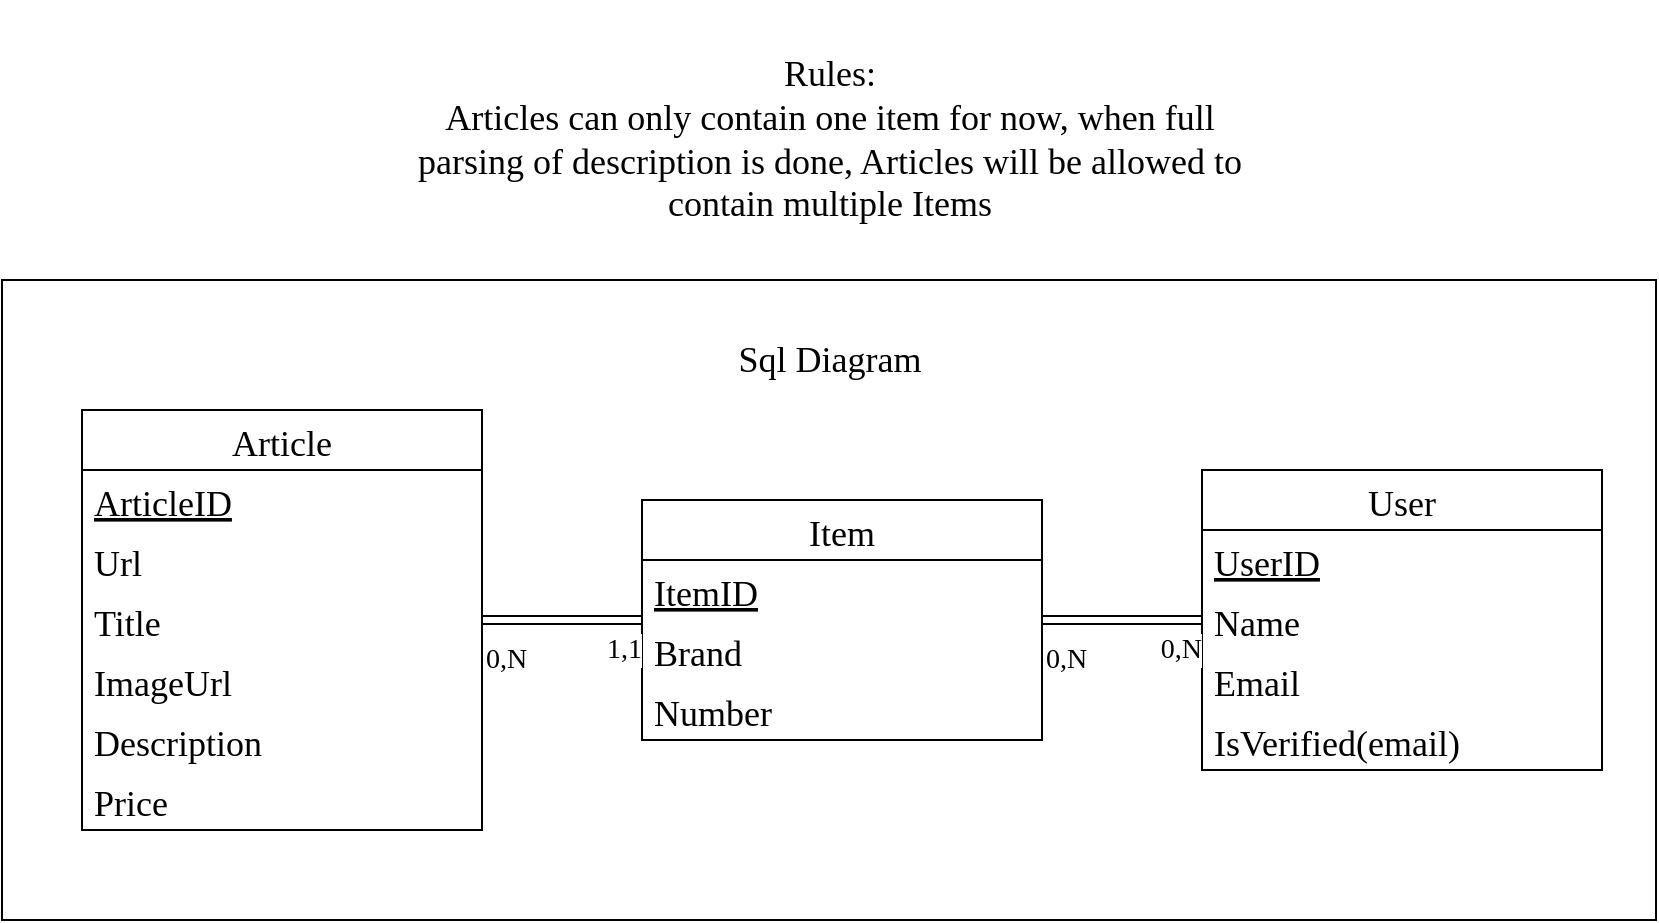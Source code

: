 <mxfile>
    <diagram id="4TMG3HaryUh4EldR7Frc" name="Page-1">
        <mxGraphModel dx="1719" dy="840" grid="1" gridSize="10" guides="1" tooltips="1" connect="1" arrows="1" fold="1" page="1" pageScale="1" pageWidth="827" pageHeight="1169" math="0" shadow="0">
            <root>
                <mxCell id="0"/>
                <mxCell id="1" parent="0"/>
                <mxCell id="40" value="" style="rounded=0;whiteSpace=wrap;html=1;fontFamily=Unispace;fontSize=18;fillColor=none;" vertex="1" parent="1">
                    <mxGeometry y="200" width="827" height="320" as="geometry"/>
                </mxCell>
                <mxCell id="13" value="Article" style="swimlane;fontStyle=0;childLayout=stackLayout;horizontal=1;startSize=30;horizontalStack=0;resizeParent=1;resizeParentMax=0;resizeLast=0;collapsible=1;marginBottom=0;fontFamily=Unispace;fontSize=18;" vertex="1" parent="1">
                    <mxGeometry x="40" y="265" width="200" height="210" as="geometry"/>
                </mxCell>
                <mxCell id="14" value="ArticleID" style="text;strokeColor=none;fillColor=none;align=left;verticalAlign=middle;spacingLeft=4;spacingRight=4;overflow=hidden;points=[[0,0.5],[1,0.5]];portConstraint=eastwest;rotatable=0;fontFamily=Unispace;fontSize=18;fontStyle=4" vertex="1" parent="13">
                    <mxGeometry y="30" width="200" height="30" as="geometry"/>
                </mxCell>
                <mxCell id="15" value="Url" style="text;strokeColor=none;fillColor=none;align=left;verticalAlign=middle;spacingLeft=4;spacingRight=4;overflow=hidden;points=[[0,0.5],[1,0.5]];portConstraint=eastwest;rotatable=0;fontFamily=Unispace;fontSize=18;" vertex="1" parent="13">
                    <mxGeometry y="60" width="200" height="30" as="geometry"/>
                </mxCell>
                <mxCell id="16" value="Title" style="text;strokeColor=none;fillColor=none;align=left;verticalAlign=middle;spacingLeft=4;spacingRight=4;overflow=hidden;points=[[0,0.5],[1,0.5]];portConstraint=eastwest;rotatable=0;fontFamily=Unispace;fontSize=18;" vertex="1" parent="13">
                    <mxGeometry y="90" width="200" height="30" as="geometry"/>
                </mxCell>
                <mxCell id="17" value="ImageUrl" style="text;strokeColor=none;fillColor=none;align=left;verticalAlign=middle;spacingLeft=4;spacingRight=4;overflow=hidden;points=[[0,0.5],[1,0.5]];portConstraint=eastwest;rotatable=0;fontFamily=Unispace;fontSize=18;" vertex="1" parent="13">
                    <mxGeometry y="120" width="200" height="30" as="geometry"/>
                </mxCell>
                <mxCell id="18" value="Description" style="text;strokeColor=none;fillColor=none;align=left;verticalAlign=middle;spacingLeft=4;spacingRight=4;overflow=hidden;points=[[0,0.5],[1,0.5]];portConstraint=eastwest;rotatable=0;fontFamily=Unispace;fontSize=18;" vertex="1" parent="13">
                    <mxGeometry y="150" width="200" height="30" as="geometry"/>
                </mxCell>
                <mxCell id="19" value="Price" style="text;strokeColor=none;fillColor=none;align=left;verticalAlign=middle;spacingLeft=4;spacingRight=4;overflow=hidden;points=[[0,0.5],[1,0.5]];portConstraint=eastwest;rotatable=0;fontFamily=Unispace;fontSize=18;" vertex="1" parent="13">
                    <mxGeometry y="180" width="200" height="30" as="geometry"/>
                </mxCell>
                <mxCell id="22" value="User" style="swimlane;fontStyle=0;childLayout=stackLayout;horizontal=1;startSize=30;horizontalStack=0;resizeParent=1;resizeParentMax=0;resizeLast=0;collapsible=1;marginBottom=0;fontFamily=Unispace;fontSize=18;" vertex="1" parent="1">
                    <mxGeometry x="600" y="295" width="200" height="150" as="geometry"/>
                </mxCell>
                <mxCell id="23" value="UserID" style="text;strokeColor=none;fillColor=none;align=left;verticalAlign=middle;spacingLeft=4;spacingRight=4;overflow=hidden;points=[[0,0.5],[1,0.5]];portConstraint=eastwest;rotatable=0;fontFamily=Unispace;fontSize=18;fontStyle=4" vertex="1" parent="22">
                    <mxGeometry y="30" width="200" height="30" as="geometry"/>
                </mxCell>
                <mxCell id="24" value="Name" style="text;strokeColor=none;fillColor=none;align=left;verticalAlign=middle;spacingLeft=4;spacingRight=4;overflow=hidden;points=[[0,0.5],[1,0.5]];portConstraint=eastwest;rotatable=0;fontFamily=Unispace;fontSize=18;" vertex="1" parent="22">
                    <mxGeometry y="60" width="200" height="30" as="geometry"/>
                </mxCell>
                <mxCell id="31" value="Email" style="text;strokeColor=none;fillColor=none;align=left;verticalAlign=middle;spacingLeft=4;spacingRight=4;overflow=hidden;points=[[0,0.5],[1,0.5]];portConstraint=eastwest;rotatable=0;fontFamily=Unispace;fontSize=18;" vertex="1" parent="22">
                    <mxGeometry y="90" width="200" height="30" as="geometry"/>
                </mxCell>
                <mxCell id="32" value="IsVerified(email)" style="text;strokeColor=none;fillColor=none;align=left;verticalAlign=middle;spacingLeft=4;spacingRight=4;overflow=hidden;points=[[0,0.5],[1,0.5]];portConstraint=eastwest;rotatable=0;fontFamily=Unispace;fontSize=18;" vertex="1" parent="22">
                    <mxGeometry y="120" width="200" height="30" as="geometry"/>
                </mxCell>
                <mxCell id="33" value="Item" style="swimlane;fontStyle=0;childLayout=stackLayout;horizontal=1;startSize=30;horizontalStack=0;resizeParent=1;resizeParentMax=0;resizeLast=0;collapsible=1;marginBottom=0;fontFamily=Unispace;fontSize=18;" vertex="1" parent="1">
                    <mxGeometry x="320" y="310" width="200" height="120" as="geometry"/>
                </mxCell>
                <mxCell id="34" value="ItemID" style="text;strokeColor=none;fillColor=none;align=left;verticalAlign=middle;spacingLeft=4;spacingRight=4;overflow=hidden;points=[[0,0.5],[1,0.5]];portConstraint=eastwest;rotatable=0;fontFamily=Unispace;fontSize=18;fontStyle=4" vertex="1" parent="33">
                    <mxGeometry y="30" width="200" height="30" as="geometry"/>
                </mxCell>
                <mxCell id="35" value="Brand" style="text;strokeColor=none;fillColor=none;align=left;verticalAlign=middle;spacingLeft=4;spacingRight=4;overflow=hidden;points=[[0,0.5],[1,0.5]];portConstraint=eastwest;rotatable=0;fontFamily=Unispace;fontSize=18;" vertex="1" parent="33">
                    <mxGeometry y="60" width="200" height="30" as="geometry"/>
                </mxCell>
                <mxCell id="36" value="Number" style="text;strokeColor=none;fillColor=none;align=left;verticalAlign=middle;spacingLeft=4;spacingRight=4;overflow=hidden;points=[[0,0.5],[1,0.5]];portConstraint=eastwest;rotatable=0;fontFamily=Unispace;fontSize=18;" vertex="1" parent="33">
                    <mxGeometry y="90" width="200" height="30" as="geometry"/>
                </mxCell>
                <mxCell id="39" value="Rules:&lt;br&gt;Articles can only contain one item for now, when full parsing of description is done, Articles will be allowed to contain multiple Items" style="text;html=1;strokeColor=none;fillColor=none;align=center;verticalAlign=middle;whiteSpace=wrap;rounded=0;fontFamily=Unispace;fontSize=18;" vertex="1" parent="1">
                    <mxGeometry x="194" y="60" width="440" height="140" as="geometry"/>
                </mxCell>
                <mxCell id="41" value="Sql Diagram" style="text;html=1;strokeColor=none;fillColor=none;align=center;verticalAlign=middle;whiteSpace=wrap;rounded=0;fontFamily=Unispace;fontSize=18;" vertex="1" parent="1">
                    <mxGeometry x="334" y="220" width="160" height="40" as="geometry"/>
                </mxCell>
                <mxCell id="47" value="" style="endArrow=classic;html=1;fontFamily=Unispace;fontSize=18;exitX=1;exitY=0.5;exitDx=0;exitDy=0;strokeColor=default;shape=link;" edge="1" parent="1" source="16">
                    <mxGeometry relative="1" as="geometry">
                        <mxPoint x="330" y="420" as="sourcePoint"/>
                        <mxPoint x="320" y="370" as="targetPoint"/>
                    </mxGeometry>
                </mxCell>
                <mxCell id="49" value="0,N" style="edgeLabel;resizable=0;html=1;align=left;verticalAlign=bottom;fontFamily=Unispace;fontSize=14;fillColor=none;" connectable="0" vertex="1" parent="47">
                    <mxGeometry x="-1" relative="1" as="geometry">
                        <mxPoint y="30" as="offset"/>
                    </mxGeometry>
                </mxCell>
                <mxCell id="50" value="1,1" style="edgeLabel;resizable=0;html=1;align=right;verticalAlign=bottom;fontFamily=Unispace;fontSize=14;fillColor=none;" connectable="0" vertex="1" parent="47">
                    <mxGeometry x="1" relative="1" as="geometry">
                        <mxPoint y="25" as="offset"/>
                    </mxGeometry>
                </mxCell>
                <mxCell id="56" value="" style="endArrow=classic;html=1;fontFamily=Unispace;fontSize=18;entryX=0;entryY=0.5;entryDx=0;entryDy=0;strokeColor=default;shape=link;" edge="1" parent="1" target="24">
                    <mxGeometry relative="1" as="geometry">
                        <mxPoint x="520" y="370" as="sourcePoint"/>
                        <mxPoint x="430" y="385" as="targetPoint"/>
                    </mxGeometry>
                </mxCell>
                <mxCell id="57" value="0,N" style="edgeLabel;resizable=0;html=1;align=left;verticalAlign=bottom;fontFamily=Unispace;fontSize=14;fillColor=none;" connectable="0" vertex="1" parent="56">
                    <mxGeometry x="-1" relative="1" as="geometry">
                        <mxPoint y="30" as="offset"/>
                    </mxGeometry>
                </mxCell>
                <mxCell id="58" value="0,N" style="edgeLabel;resizable=0;html=1;align=right;verticalAlign=bottom;fontFamily=Unispace;fontSize=14;fillColor=none;" connectable="0" vertex="1" parent="56">
                    <mxGeometry x="1" relative="1" as="geometry">
                        <mxPoint y="25" as="offset"/>
                    </mxGeometry>
                </mxCell>
            </root>
        </mxGraphModel>
    </diagram>
</mxfile>